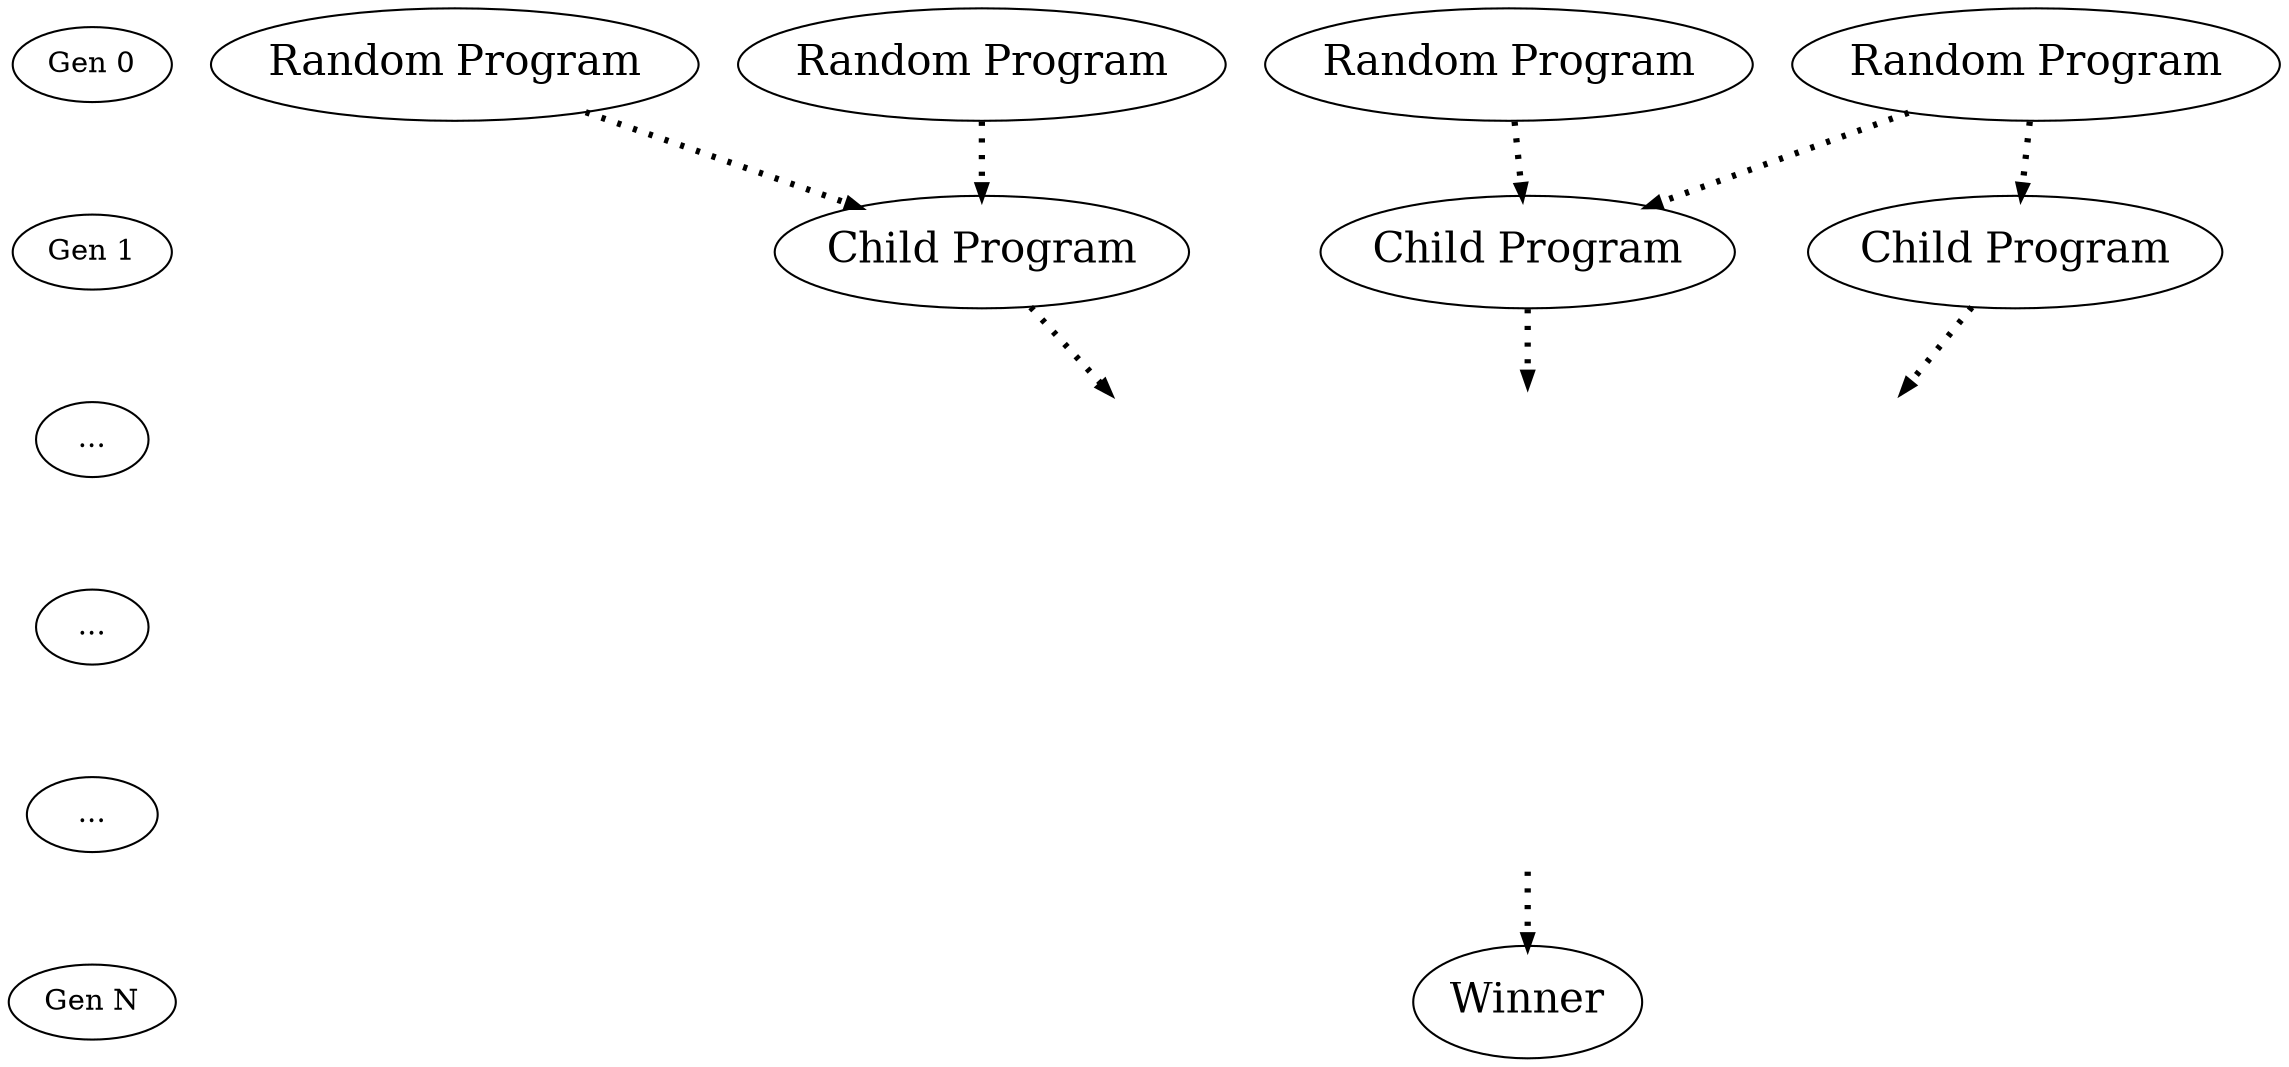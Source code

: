 digraph G { 
"Gen 0" -> "Gen 1" -> "..." -> " ... " -> "  ...  " -> "Gen N" [style=invis];
node[shape=point, width=0.15, height=0.15, fillcolor="white", penwidth=1, label=""];
edge[arrowsize=0.5, color="grey", penwidth=1, style="solid"];
"Random_Program" [fontsize=20, shape=oval, width=1.0, height=0.75, style=filled, fillcolor=white, label="Random Program"];
"Random_Program1" [fontsize=20, shape=oval, width=1.0, height=0.75, style=filled, fillcolor=white, label="Random Program"];
"Random_Program2" [fontsize=20, shape=oval, width=1.0, height=0.75, style=filled, fillcolor=white, label="Random Program"];
"Random_Program3" [fontsize=20, shape=oval, width=1.0, height=0.75, style=filled, fillcolor=white, label="Random Program"];
"empty1" [fontsize=20, shape=oval, width=1.0, height=0.75, style=filled, fillcolor=white, label="Child Program"];
"empty1_1" [fontsize=20, shape=oval, width=1.0, height=0.75, style=filled, fillcolor=white, label="Child Program"];
"empty1_2" [fontsize=20, shape=oval, width=1.0, height=0.75, style=filled, fillcolor=white, label="Child Program"];
"empty2" [fontsize=20, shape=oval, width=1.0, height=0.75, style=invis, fillcolor=white, label="2"];
"empty2_1" [fontsize=20, shape=oval, width=1.0, height=0.75, style=invis, fillcolor=white, label="2"];
"empty2_2" [fontsize=20, shape=oval, width=1.0, height=0.75, style=invis, fillcolor=white, label="2"];
"empty3" [fontsize=20, shape=oval, width=1.0, height=0.75, style=invis, fillcolor=white, label="3"];
"empty4" [fontsize=20, shape=oval, width=1.0, height=0.75, style=invis, fillcolor=white, label="4"];
"Winner" [fontsize=20, shape=oval, width=1.0, height=0.75, style=filled, fillcolor=white, label="Winner"];
"Random_Program" -> "empty1" [color="#000000", penwidth=3.0, style="dotted"];
"Random_Program1" -> "empty1" [color="#000000", penwidth=3.0, style="dotted"];
"Random_Program2" -> "empty1_1" [color="#000000", penwidth=3.0, style="dotted"];
"Random_Program3" -> "empty1_2" [color="#000000", penwidth=3.0, style="dotted"];
"Random_Program3" -> "empty1_1" [color="#000000", penwidth=3.0, style="dotted"];
"empty1_1" -> "empty2" [color="#000000", penwidth=3.0, style="dotted"];
"empty1_2" -> "empty2_1" [color="#000000", penwidth=3.0, style="dotted"];
"empty1" -> "empty2_2" [color="#000000", penwidth=3.0, style="dotted"];
"empty2" -> "empty3" [color="#000000", penwidth=3.0, style="invis"];
"empty2_1" -> "empty3" [color="#000000", penwidth=3.0, style="invis"];
"empty2_2" -> "empty3" [color="#000000", penwidth=3.0, style="invis"];
"empty3" -> "empty4" [color="#000000", penwidth=3.0, style="invis"];
"empty4" -> "Winner" [color="#000000", penwidth=3.0, style="dotted"];
{ rank=same; "Gen 0", "Random_Program" }
{ rank=same; "Gen 1", "empty1" }
{ rank=same; "...", "empty2" }
{ rank=same; " ... ", "empty3" }
{ rank=same; "  ...  ", "empty4" }
{ rank=same; "Gen N", "Winner" }
}
